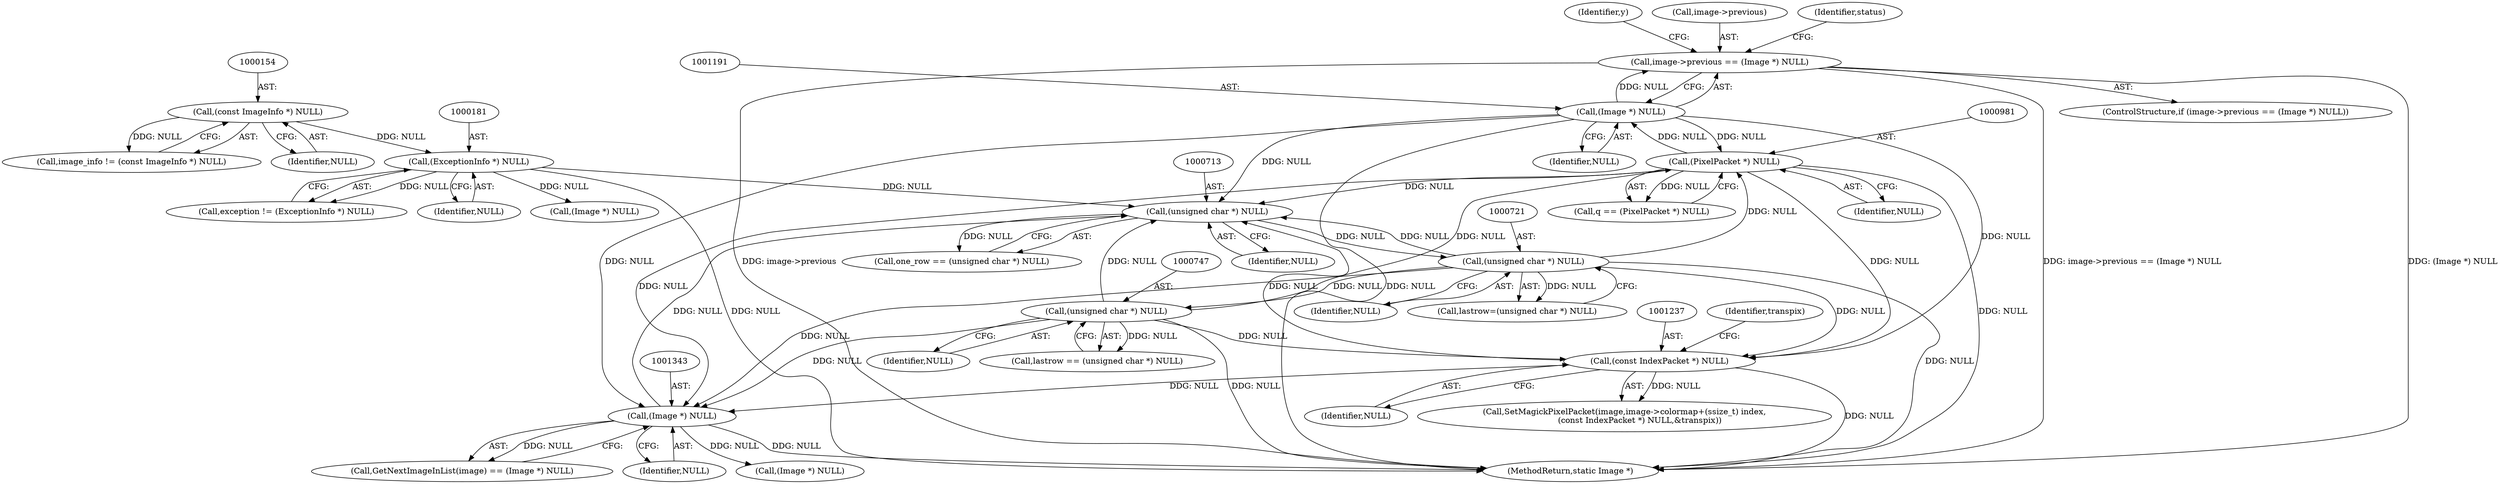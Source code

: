 digraph "1_ImageMagick_db1ffb6cf44bcfe5c4d5fcf9d9109ded5617387f@pointer" {
"1001186" [label="(Call,image->previous == (Image *) NULL)"];
"1001190" [label="(Call,(Image *) NULL)"];
"1000980" [label="(Call,(PixelPacket *) NULL)"];
"1000746" [label="(Call,(unsigned char *) NULL)"];
"1000720" [label="(Call,(unsigned char *) NULL)"];
"1000712" [label="(Call,(unsigned char *) NULL)"];
"1000180" [label="(Call,(ExceptionInfo *) NULL)"];
"1000153" [label="(Call,(const ImageInfo *) NULL)"];
"1001236" [label="(Call,(const IndexPacket *) NULL)"];
"1001342" [label="(Call,(Image *) NULL)"];
"1001238" [label="(Identifier,NULL)"];
"1001192" [label="(Identifier,NULL)"];
"1000773" [label="(Identifier,y)"];
"1000980" [label="(Call,(PixelPacket *) NULL)"];
"1000720" [label="(Call,(unsigned char *) NULL)"];
"1000155" [label="(Identifier,NULL)"];
"1001351" [label="(Call,(Image *) NULL)"];
"1000978" [label="(Call,q == (PixelPacket *) NULL)"];
"1001339" [label="(Call,GetNextImageInList(image) == (Image *) NULL)"];
"1001185" [label="(ControlStructure,if (image->previous == (Image *) NULL))"];
"1000712" [label="(Call,(unsigned char *) NULL)"];
"1001344" [label="(Identifier,NULL)"];
"1001187" [label="(Call,image->previous)"];
"1001240" [label="(Identifier,transpix)"];
"1000714" [label="(Identifier,NULL)"];
"1001195" [label="(Identifier,status)"];
"1000210" [label="(Call,(Image *) NULL)"];
"1001382" [label="(MethodReturn,static Image *)"];
"1001186" [label="(Call,image->previous == (Image *) NULL)"];
"1000748" [label="(Identifier,NULL)"];
"1000722" [label="(Identifier,NULL)"];
"1000178" [label="(Call,exception != (ExceptionInfo *) NULL)"];
"1000182" [label="(Identifier,NULL)"];
"1000746" [label="(Call,(unsigned char *) NULL)"];
"1000153" [label="(Call,(const ImageInfo *) NULL)"];
"1000151" [label="(Call,image_info != (const ImageInfo *) NULL)"];
"1001236" [label="(Call,(const IndexPacket *) NULL)"];
"1000180" [label="(Call,(ExceptionInfo *) NULL)"];
"1000710" [label="(Call,one_row == (unsigned char *) NULL)"];
"1000718" [label="(Call,lastrow=(unsigned char *) NULL)"];
"1000982" [label="(Identifier,NULL)"];
"1001190" [label="(Call,(Image *) NULL)"];
"1000744" [label="(Call,lastrow == (unsigned char *) NULL)"];
"1001342" [label="(Call,(Image *) NULL)"];
"1001227" [label="(Call,SetMagickPixelPacket(image,image->colormap+(ssize_t) index,\n            (const IndexPacket *) NULL,&transpix))"];
"1001186" -> "1001185"  [label="AST: "];
"1001186" -> "1001190"  [label="CFG: "];
"1001187" -> "1001186"  [label="AST: "];
"1001190" -> "1001186"  [label="AST: "];
"1001195" -> "1001186"  [label="CFG: "];
"1000773" -> "1001186"  [label="CFG: "];
"1001186" -> "1001382"  [label="DDG: image->previous == (Image *) NULL"];
"1001186" -> "1001382"  [label="DDG: (Image *) NULL"];
"1001186" -> "1001382"  [label="DDG: image->previous"];
"1001190" -> "1001186"  [label="DDG: NULL"];
"1001190" -> "1001192"  [label="CFG: "];
"1001191" -> "1001190"  [label="AST: "];
"1001192" -> "1001190"  [label="AST: "];
"1001190" -> "1001382"  [label="DDG: NULL"];
"1001190" -> "1000712"  [label="DDG: NULL"];
"1001190" -> "1000980"  [label="DDG: NULL"];
"1000980" -> "1001190"  [label="DDG: NULL"];
"1001190" -> "1001236"  [label="DDG: NULL"];
"1001190" -> "1001342"  [label="DDG: NULL"];
"1000980" -> "1000978"  [label="AST: "];
"1000980" -> "1000982"  [label="CFG: "];
"1000981" -> "1000980"  [label="AST: "];
"1000982" -> "1000980"  [label="AST: "];
"1000978" -> "1000980"  [label="CFG: "];
"1000980" -> "1001382"  [label="DDG: NULL"];
"1000980" -> "1000712"  [label="DDG: NULL"];
"1000980" -> "1000978"  [label="DDG: NULL"];
"1000746" -> "1000980"  [label="DDG: NULL"];
"1000720" -> "1000980"  [label="DDG: NULL"];
"1000980" -> "1001236"  [label="DDG: NULL"];
"1000980" -> "1001342"  [label="DDG: NULL"];
"1000746" -> "1000744"  [label="AST: "];
"1000746" -> "1000748"  [label="CFG: "];
"1000747" -> "1000746"  [label="AST: "];
"1000748" -> "1000746"  [label="AST: "];
"1000744" -> "1000746"  [label="CFG: "];
"1000746" -> "1001382"  [label="DDG: NULL"];
"1000746" -> "1000712"  [label="DDG: NULL"];
"1000746" -> "1000744"  [label="DDG: NULL"];
"1000720" -> "1000746"  [label="DDG: NULL"];
"1000746" -> "1001236"  [label="DDG: NULL"];
"1000746" -> "1001342"  [label="DDG: NULL"];
"1000720" -> "1000718"  [label="AST: "];
"1000720" -> "1000722"  [label="CFG: "];
"1000721" -> "1000720"  [label="AST: "];
"1000722" -> "1000720"  [label="AST: "];
"1000718" -> "1000720"  [label="CFG: "];
"1000720" -> "1001382"  [label="DDG: NULL"];
"1000720" -> "1000712"  [label="DDG: NULL"];
"1000720" -> "1000718"  [label="DDG: NULL"];
"1000712" -> "1000720"  [label="DDG: NULL"];
"1000720" -> "1001236"  [label="DDG: NULL"];
"1000720" -> "1001342"  [label="DDG: NULL"];
"1000712" -> "1000710"  [label="AST: "];
"1000712" -> "1000714"  [label="CFG: "];
"1000713" -> "1000712"  [label="AST: "];
"1000714" -> "1000712"  [label="AST: "];
"1000710" -> "1000712"  [label="CFG: "];
"1000712" -> "1000710"  [label="DDG: NULL"];
"1000180" -> "1000712"  [label="DDG: NULL"];
"1001236" -> "1000712"  [label="DDG: NULL"];
"1001342" -> "1000712"  [label="DDG: NULL"];
"1000180" -> "1000178"  [label="AST: "];
"1000180" -> "1000182"  [label="CFG: "];
"1000181" -> "1000180"  [label="AST: "];
"1000182" -> "1000180"  [label="AST: "];
"1000178" -> "1000180"  [label="CFG: "];
"1000180" -> "1001382"  [label="DDG: NULL"];
"1000180" -> "1000178"  [label="DDG: NULL"];
"1000153" -> "1000180"  [label="DDG: NULL"];
"1000180" -> "1000210"  [label="DDG: NULL"];
"1000153" -> "1000151"  [label="AST: "];
"1000153" -> "1000155"  [label="CFG: "];
"1000154" -> "1000153"  [label="AST: "];
"1000155" -> "1000153"  [label="AST: "];
"1000151" -> "1000153"  [label="CFG: "];
"1000153" -> "1000151"  [label="DDG: NULL"];
"1001236" -> "1001227"  [label="AST: "];
"1001236" -> "1001238"  [label="CFG: "];
"1001237" -> "1001236"  [label="AST: "];
"1001238" -> "1001236"  [label="AST: "];
"1001240" -> "1001236"  [label="CFG: "];
"1001236" -> "1001382"  [label="DDG: NULL"];
"1001236" -> "1001227"  [label="DDG: NULL"];
"1001236" -> "1001342"  [label="DDG: NULL"];
"1001342" -> "1001339"  [label="AST: "];
"1001342" -> "1001344"  [label="CFG: "];
"1001343" -> "1001342"  [label="AST: "];
"1001344" -> "1001342"  [label="AST: "];
"1001339" -> "1001342"  [label="CFG: "];
"1001342" -> "1001382"  [label="DDG: NULL"];
"1001342" -> "1001339"  [label="DDG: NULL"];
"1001342" -> "1001351"  [label="DDG: NULL"];
}
